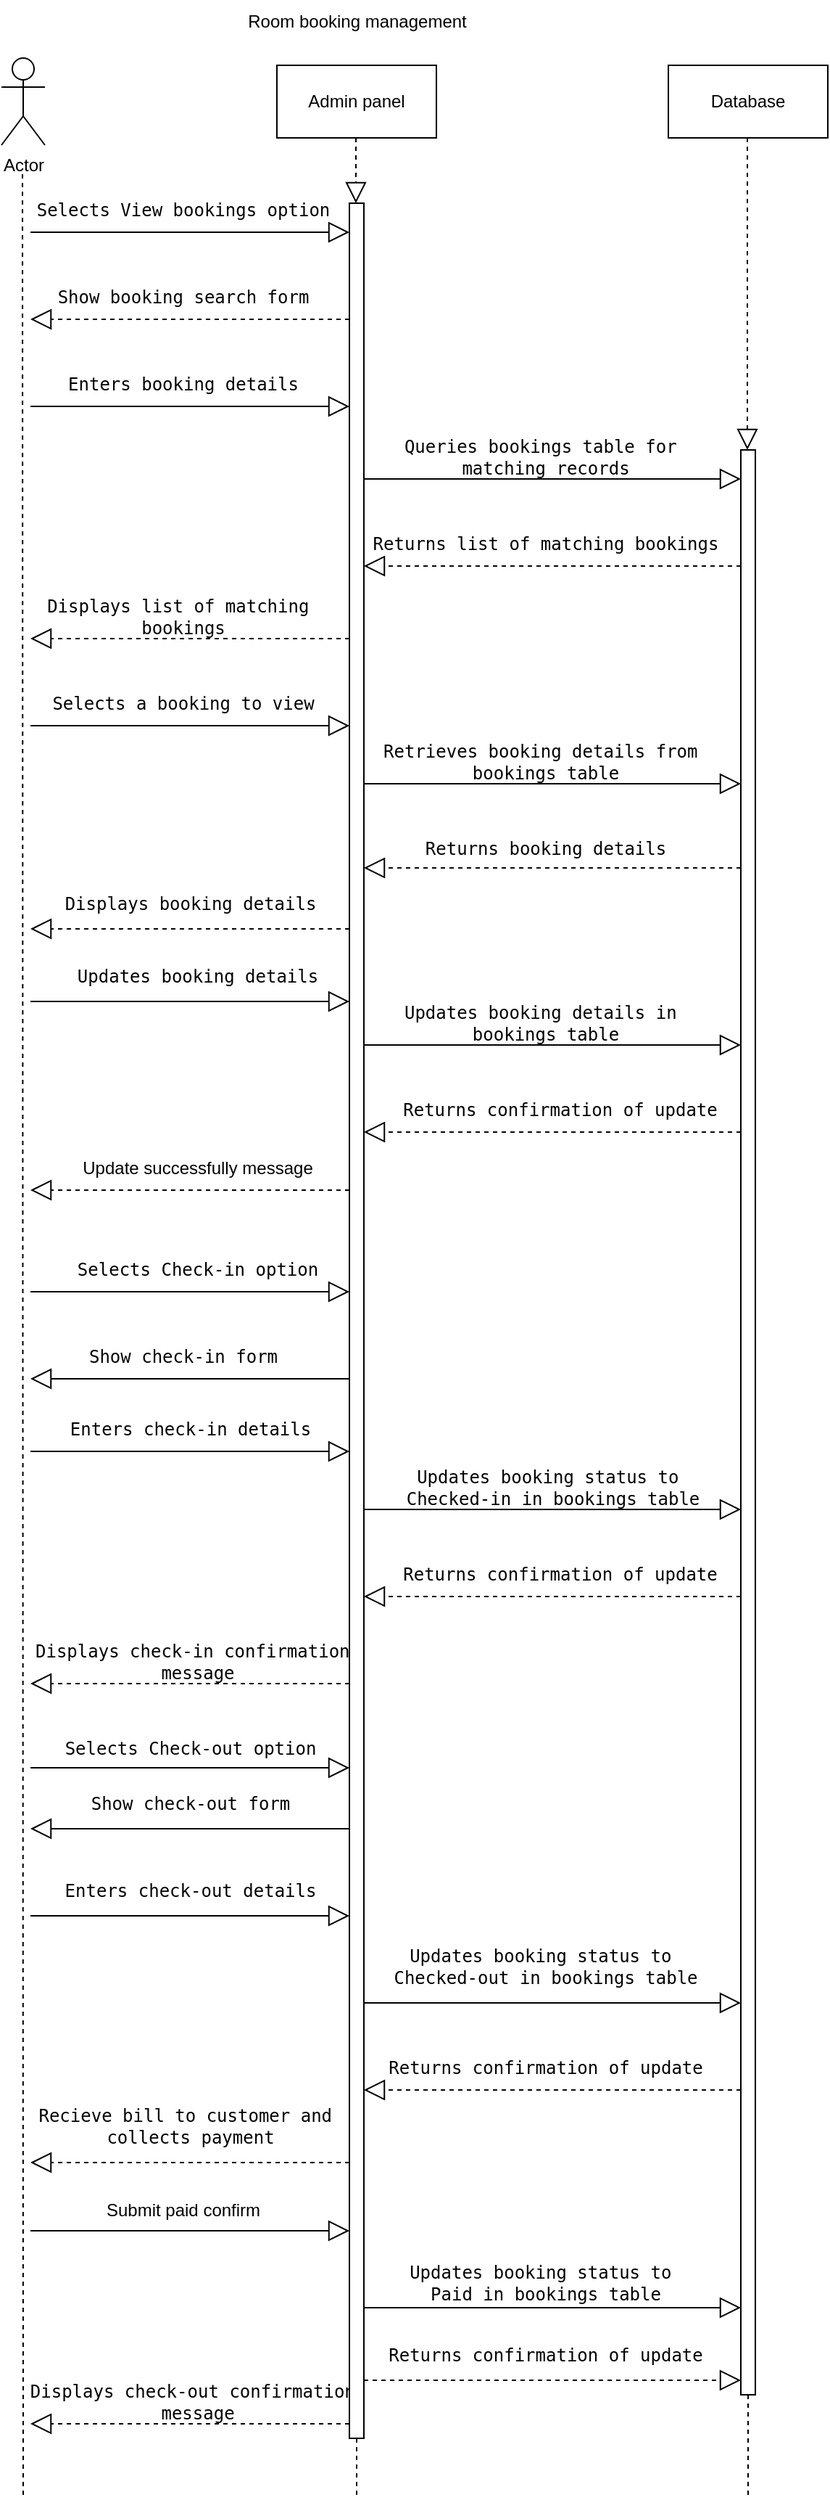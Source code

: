 <mxfile version="21.3.2" type="github">
  <diagram name="Page-1" id="1pHW5grbn4J9oQGV5NwZ">
    <mxGraphModel dx="954" dy="556" grid="1" gridSize="10" guides="1" tooltips="1" connect="1" arrows="1" fold="1" page="1" pageScale="1" pageWidth="1100" pageHeight="1700" math="0" shadow="0">
      <root>
        <mxCell id="0" />
        <mxCell id="1" parent="0" />
        <mxCell id="GPDhB53lDU0txRjYz8F6-1" value="Actor" style="shape=umlActor;verticalLabelPosition=bottom;verticalAlign=top;html=1;outlineConnect=0;" parent="1" vertex="1">
          <mxGeometry x="110" y="40" width="30" height="60" as="geometry" />
        </mxCell>
        <mxCell id="GPDhB53lDU0txRjYz8F6-2" value="Database" style="html=1;whiteSpace=wrap;" parent="1" vertex="1">
          <mxGeometry x="570" y="45" width="110" height="50" as="geometry" />
        </mxCell>
        <mxCell id="GPDhB53lDU0txRjYz8F6-3" value="Admin panel" style="html=1;whiteSpace=wrap;" parent="1" vertex="1">
          <mxGeometry x="300" y="45" width="110" height="50" as="geometry" />
        </mxCell>
        <mxCell id="GPDhB53lDU0txRjYz8F6-4" value="" style="endArrow=none;dashed=1;endFill=0;endSize=12;html=1;rounded=0;" parent="1" edge="1">
          <mxGeometry width="160" relative="1" as="geometry">
            <mxPoint x="124.5" y="120" as="sourcePoint" />
            <mxPoint x="125" y="1720" as="targetPoint" />
          </mxGeometry>
        </mxCell>
        <mxCell id="GPDhB53lDU0txRjYz8F6-5" value="" style="endArrow=none;dashed=1;endFill=0;endSize=12;html=1;rounded=0;" parent="1" source="GPDhB53lDU0txRjYz8F6-69" edge="1">
          <mxGeometry width="160" relative="1" as="geometry">
            <mxPoint x="354.5" y="95" as="sourcePoint" />
            <mxPoint x="355" y="1720" as="targetPoint" />
          </mxGeometry>
        </mxCell>
        <mxCell id="GPDhB53lDU0txRjYz8F6-6" value="" style="endArrow=none;dashed=1;endFill=0;endSize=12;html=1;rounded=0;" parent="1" source="GPDhB53lDU0txRjYz8F6-71" edge="1">
          <mxGeometry width="160" relative="1" as="geometry">
            <mxPoint x="624.5" y="95" as="sourcePoint" />
            <mxPoint x="625" y="1720" as="targetPoint" />
          </mxGeometry>
        </mxCell>
        <mxCell id="GPDhB53lDU0txRjYz8F6-7" value="&lt;pre&gt;&lt;code class=&quot;!whitespace-pre hljs language-sql&quot;&gt;Selects View bookings option&lt;/code&gt;&lt;/pre&gt;" style="text;html=1;align=center;verticalAlign=middle;resizable=0;points=[];autosize=1;strokeColor=none;fillColor=none;" parent="1" vertex="1">
          <mxGeometry x="125" y="120" width="220" height="50" as="geometry" />
        </mxCell>
        <mxCell id="GPDhB53lDU0txRjYz8F6-8" value="&lt;pre&gt;&lt;code class=&quot;!whitespace-pre hljs language-sql&quot;&gt;Show booking search form&lt;/code&gt;&lt;/pre&gt;" style="text;html=1;align=center;verticalAlign=middle;resizable=0;points=[];autosize=1;strokeColor=none;fillColor=none;" parent="1" vertex="1">
          <mxGeometry x="140" y="180" width="190" height="50" as="geometry" />
        </mxCell>
        <mxCell id="GPDhB53lDU0txRjYz8F6-9" value="&lt;pre&gt;&lt;code class=&quot;!whitespace-pre hljs language-sql&quot;&gt;Enters booking details&lt;/code&gt;&lt;/pre&gt;" style="text;html=1;align=center;verticalAlign=middle;resizable=0;points=[];autosize=1;strokeColor=none;fillColor=none;" parent="1" vertex="1">
          <mxGeometry x="145" y="240" width="180" height="50" as="geometry" />
        </mxCell>
        <mxCell id="GPDhB53lDU0txRjYz8F6-10" value="&lt;pre&gt;&lt;code class=&quot;!whitespace-pre hljs language-sql&quot;&gt;Queries bookings table &lt;span class=&quot;hljs-keyword&quot;&gt;for&lt;/span&gt; &lt;br&gt;matching records&lt;/code&gt;&lt;/pre&gt;" style="text;html=1;align=center;verticalAlign=middle;resizable=0;points=[];autosize=1;strokeColor=none;fillColor=none;" parent="1" vertex="1">
          <mxGeometry x="380" y="280" width="210" height="70" as="geometry" />
        </mxCell>
        <mxCell id="GPDhB53lDU0txRjYz8F6-11" value="&lt;pre&gt;&lt;code class=&quot;!whitespace-pre hljs language-sql&quot;&gt;Returns list &lt;span class=&quot;hljs-keyword&quot;&gt;of&lt;/span&gt; matching bookings&lt;/code&gt;&lt;/pre&gt;" style="text;html=1;align=center;verticalAlign=middle;resizable=0;points=[];autosize=1;strokeColor=none;fillColor=none;" parent="1" vertex="1">
          <mxGeometry x="360" y="350" width="250" height="50" as="geometry" />
        </mxCell>
        <mxCell id="GPDhB53lDU0txRjYz8F6-12" value="&lt;pre&gt;&lt;code class=&quot;!whitespace-pre hljs language-sql&quot;&gt;Displays list of matching &lt;br&gt;bookings&lt;/code&gt;&lt;/pre&gt;" style="text;html=1;align=center;verticalAlign=middle;resizable=0;points=[];autosize=1;strokeColor=none;fillColor=none;" parent="1" vertex="1">
          <mxGeometry x="130" y="390" width="210" height="70" as="geometry" />
        </mxCell>
        <mxCell id="GPDhB53lDU0txRjYz8F6-13" value="&lt;pre&gt;&lt;code class=&quot;!whitespace-pre hljs language-sql&quot;&gt;Selects a booking to &lt;span class=&quot;hljs-keyword&quot;&gt;view&lt;/span&gt;&lt;/code&gt;&lt;/pre&gt;" style="text;html=1;align=center;verticalAlign=middle;resizable=0;points=[];autosize=1;strokeColor=none;fillColor=none;" parent="1" vertex="1">
          <mxGeometry x="135" y="460" width="200" height="50" as="geometry" />
        </mxCell>
        <mxCell id="GPDhB53lDU0txRjYz8F6-14" value="&lt;pre&gt;&lt;code class=&quot;!whitespace-pre hljs language-sql&quot;&gt;Retrieves booking details from &lt;br&gt;bookings &lt;span class=&quot;hljs-keyword&quot;&gt;table&lt;/span&gt;&lt;/code&gt;&lt;/pre&gt;" style="text;html=1;align=center;verticalAlign=middle;resizable=0;points=[];autosize=1;strokeColor=none;fillColor=none;" parent="1" vertex="1">
          <mxGeometry x="365" y="490" width="240" height="70" as="geometry" />
        </mxCell>
        <mxCell id="GPDhB53lDU0txRjYz8F6-15" value="&lt;pre&gt;&lt;code class=&quot;!whitespace-pre hljs language-sql&quot;&gt;Returns booking details&lt;/code&gt;&lt;/pre&gt;" style="text;html=1;align=center;verticalAlign=middle;resizable=0;points=[];autosize=1;strokeColor=none;fillColor=none;" parent="1" vertex="1">
          <mxGeometry x="395" y="560" width="180" height="50" as="geometry" />
        </mxCell>
        <mxCell id="GPDhB53lDU0txRjYz8F6-16" value="&lt;pre&gt;&lt;code class=&quot;!whitespace-pre hljs language-sql&quot;&gt;Displays booking details&lt;/code&gt;&lt;/pre&gt;" style="text;html=1;align=center;verticalAlign=middle;resizable=0;points=[];autosize=1;strokeColor=none;fillColor=none;" parent="1" vertex="1">
          <mxGeometry x="145" y="598" width="190" height="50" as="geometry" />
        </mxCell>
        <mxCell id="GPDhB53lDU0txRjYz8F6-17" value="&lt;pre&gt;&lt;code class=&quot;!whitespace-pre hljs language-sql&quot;&gt;Updates booking details&lt;/code&gt;&lt;/pre&gt;" style="text;html=1;align=center;verticalAlign=middle;resizable=0;points=[];autosize=1;strokeColor=none;fillColor=none;" parent="1" vertex="1">
          <mxGeometry x="155" y="648" width="180" height="50" as="geometry" />
        </mxCell>
        <mxCell id="GPDhB53lDU0txRjYz8F6-18" value="&lt;pre&gt;&lt;code class=&quot;!whitespace-pre hljs language-sql&quot;&gt;Updates booking details in &lt;br&gt;bookings &lt;span class=&quot;hljs-keyword&quot;&gt;table&lt;/span&gt;&lt;/code&gt;&lt;/pre&gt;" style="text;html=1;align=center;verticalAlign=middle;resizable=0;points=[];autosize=1;strokeColor=none;fillColor=none;" parent="1" vertex="1">
          <mxGeometry x="380" y="670" width="210" height="70" as="geometry" />
        </mxCell>
        <mxCell id="GPDhB53lDU0txRjYz8F6-19" value="&lt;pre&gt;&lt;code class=&quot;!whitespace-pre hljs language-sql&quot;&gt;Returns confirmation &lt;span class=&quot;hljs-keyword&quot;&gt;of&lt;/span&gt; &lt;span class=&quot;hljs-keyword&quot;&gt;update&lt;/span&gt;&lt;/code&gt;&lt;/pre&gt;" style="text;html=1;align=center;verticalAlign=middle;resizable=0;points=[];autosize=1;strokeColor=none;fillColor=none;" parent="1" vertex="1">
          <mxGeometry x="380" y="740" width="230" height="50" as="geometry" />
        </mxCell>
        <mxCell id="GPDhB53lDU0txRjYz8F6-20" value="Update successfully message" style="text;html=1;align=center;verticalAlign=middle;resizable=0;points=[];autosize=1;strokeColor=none;fillColor=none;" parent="1" vertex="1">
          <mxGeometry x="150" y="790" width="190" height="30" as="geometry" />
        </mxCell>
        <mxCell id="GPDhB53lDU0txRjYz8F6-21" value="&lt;pre&gt;&lt;code class=&quot;!whitespace-pre hljs language-sql&quot;&gt;Selects Check-in option&lt;br&gt;&lt;/code&gt;&lt;/pre&gt;" style="text;html=1;align=center;verticalAlign=middle;resizable=0;points=[];autosize=1;strokeColor=none;fillColor=none;" parent="1" vertex="1">
          <mxGeometry x="155" y="850" width="180" height="50" as="geometry" />
        </mxCell>
        <mxCell id="GPDhB53lDU0txRjYz8F6-22" value="&lt;pre&gt;&lt;code class=&quot;!whitespace-pre hljs language-sql&quot;&gt;Show check&lt;span class=&quot;hljs-operator&quot;&gt;-&lt;/span&gt;&lt;span class=&quot;hljs-keyword&quot;&gt;in&lt;/span&gt; form&lt;/code&gt;&lt;/pre&gt;" style="text;html=1;align=center;verticalAlign=middle;resizable=0;points=[];autosize=1;strokeColor=none;fillColor=none;" parent="1" vertex="1">
          <mxGeometry x="160" y="910" width="150" height="50" as="geometry" />
        </mxCell>
        <mxCell id="GPDhB53lDU0txRjYz8F6-23" value="&lt;pre&gt;&lt;code class=&quot;!whitespace-pre hljs language-sql&quot;&gt;Enters check&lt;span class=&quot;hljs-operator&quot;&gt;-&lt;/span&gt;&lt;span class=&quot;hljs-keyword&quot;&gt;in&lt;/span&gt; details&lt;/code&gt;&lt;/pre&gt;" style="text;html=1;align=center;verticalAlign=middle;resizable=0;points=[];autosize=1;strokeColor=none;fillColor=none;" parent="1" vertex="1">
          <mxGeometry x="150" y="960" width="180" height="50" as="geometry" />
        </mxCell>
        <mxCell id="GPDhB53lDU0txRjYz8F6-24" value="&lt;pre&gt;&lt;code class=&quot;!whitespace-pre hljs language-sql&quot;&gt;Updates booking status to &lt;br&gt;Checked-in &lt;span class=&quot;hljs-keyword&quot;&gt;in&lt;/span&gt; bookings &lt;span class=&quot;hljs-keyword&quot;&gt;table&lt;/span&gt;&lt;/code&gt;&lt;/pre&gt;" style="text;html=1;align=center;verticalAlign=middle;resizable=0;points=[];autosize=1;strokeColor=none;fillColor=none;" parent="1" vertex="1">
          <mxGeometry x="380" y="990" width="220" height="70" as="geometry" />
        </mxCell>
        <mxCell id="GPDhB53lDU0txRjYz8F6-25" value="&lt;pre&gt;&lt;code class=&quot;!whitespace-pre hljs language-sql&quot;&gt;Returns confirmation &lt;span class=&quot;hljs-keyword&quot;&gt;of&lt;/span&gt; &lt;span class=&quot;hljs-keyword&quot;&gt;update&lt;/span&gt;&lt;/code&gt;&lt;/pre&gt;" style="text;html=1;align=center;verticalAlign=middle;resizable=0;points=[];autosize=1;strokeColor=none;fillColor=none;" parent="1" vertex="1">
          <mxGeometry x="380" y="1060" width="230" height="50" as="geometry" />
        </mxCell>
        <mxCell id="GPDhB53lDU0txRjYz8F6-26" value="&lt;pre&gt;&lt;code class=&quot;!whitespace-pre hljs language-sql&quot;&gt;Displays check&lt;span class=&quot;hljs-operator&quot;&gt;-&lt;/span&gt;&lt;span class=&quot;hljs-keyword&quot;&gt;in&lt;/span&gt; confirmation &lt;br&gt;message&lt;/code&gt;&lt;/pre&gt;" style="text;html=1;align=center;verticalAlign=middle;resizable=0;points=[];autosize=1;strokeColor=none;fillColor=none;" parent="1" vertex="1">
          <mxGeometry x="125" y="1110" width="240" height="70" as="geometry" />
        </mxCell>
        <mxCell id="GPDhB53lDU0txRjYz8F6-27" value="&lt;pre&gt;&lt;code class=&quot;!whitespace-pre hljs language-sql&quot;&gt;Selects Check-out option&lt;/code&gt;&lt;/pre&gt;" style="text;html=1;align=center;verticalAlign=middle;resizable=0;points=[];autosize=1;strokeColor=none;fillColor=none;" parent="1" vertex="1">
          <mxGeometry x="145" y="1180" width="190" height="50" as="geometry" />
        </mxCell>
        <mxCell id="GPDhB53lDU0txRjYz8F6-28" value="&lt;pre&gt;&lt;code class=&quot;!whitespace-pre hljs language-sql&quot;&gt;Show check&lt;span class=&quot;hljs-operator&quot;&gt;-&lt;/span&gt;&lt;span class=&quot;hljs-keyword&quot;&gt;out&lt;/span&gt; form&lt;/code&gt;&lt;/pre&gt;" style="text;html=1;align=center;verticalAlign=middle;resizable=0;points=[];autosize=1;strokeColor=none;fillColor=none;" parent="1" vertex="1">
          <mxGeometry x="160" y="1218" width="160" height="50" as="geometry" />
        </mxCell>
        <mxCell id="GPDhB53lDU0txRjYz8F6-29" value="&lt;pre&gt;&lt;code class=&quot;!whitespace-pre hljs language-sql&quot;&gt;Enters check&lt;span class=&quot;hljs-operator&quot;&gt;-&lt;/span&gt;&lt;span class=&quot;hljs-keyword&quot;&gt;out&lt;/span&gt; details&lt;/code&gt;&lt;/pre&gt;" style="text;html=1;align=center;verticalAlign=middle;resizable=0;points=[];autosize=1;strokeColor=none;fillColor=none;" parent="1" vertex="1">
          <mxGeometry x="145" y="1278" width="190" height="50" as="geometry" />
        </mxCell>
        <mxCell id="GPDhB53lDU0txRjYz8F6-30" value="&lt;pre&gt;&lt;code class=&quot;!whitespace-pre hljs language-sql&quot;&gt;Updates booking status to &lt;br&gt;Checked-out &lt;span class=&quot;hljs-keyword&quot;&gt;in&lt;/span&gt; bookings &lt;span class=&quot;hljs-keyword&quot;&gt;table&lt;/span&gt;&lt;/code&gt;&lt;/pre&gt;" style="text;html=1;align=center;verticalAlign=middle;resizable=0;points=[];autosize=1;strokeColor=none;fillColor=none;" parent="1" vertex="1">
          <mxGeometry x="370" y="1320" width="230" height="70" as="geometry" />
        </mxCell>
        <mxCell id="GPDhB53lDU0txRjYz8F6-31" value="&lt;pre&gt;&lt;code class=&quot;!whitespace-pre hljs language-sql&quot;&gt;Returns confirmation &lt;span class=&quot;hljs-keyword&quot;&gt;of&lt;/span&gt; &lt;span class=&quot;hljs-keyword&quot;&gt;update&lt;/span&gt;&lt;/code&gt;&lt;/pre&gt;" style="text;html=1;align=center;verticalAlign=middle;resizable=0;points=[];autosize=1;strokeColor=none;fillColor=none;" parent="1" vertex="1">
          <mxGeometry x="370" y="1400" width="230" height="50" as="geometry" />
        </mxCell>
        <mxCell id="GPDhB53lDU0txRjYz8F6-32" value="&lt;pre&gt;&lt;code class=&quot;!whitespace-pre hljs language-sql&quot;&gt;Recieve bill to customer &lt;span class=&quot;hljs-keyword&quot;&gt;and&lt;/span&gt; &lt;br&gt;collects payment&lt;/code&gt;&lt;/pre&gt;" style="text;html=1;align=center;verticalAlign=middle;resizable=0;points=[];autosize=1;strokeColor=none;fillColor=none;" parent="1" vertex="1">
          <mxGeometry x="125" y="1430" width="230" height="70" as="geometry" />
        </mxCell>
        <mxCell id="GPDhB53lDU0txRjYz8F6-33" value="Submit paid confirm" style="text;html=1;align=center;verticalAlign=middle;resizable=0;points=[];autosize=1;strokeColor=none;fillColor=none;" parent="1" vertex="1">
          <mxGeometry x="170" y="1508" width="130" height="30" as="geometry" />
        </mxCell>
        <mxCell id="GPDhB53lDU0txRjYz8F6-34" value="&lt;pre&gt;&lt;code class=&quot;!whitespace-pre hljs language-sql&quot;&gt;Updates booking status to &lt;br&gt;Paid &lt;span class=&quot;hljs-keyword&quot;&gt;in&lt;/span&gt; bookings &lt;span class=&quot;hljs-keyword&quot;&gt;table&lt;/span&gt;&lt;/code&gt;&lt;/pre&gt;" style="text;html=1;align=center;verticalAlign=middle;resizable=0;points=[];autosize=1;strokeColor=none;fillColor=none;" parent="1" vertex="1">
          <mxGeometry x="380" y="1538" width="210" height="70" as="geometry" />
        </mxCell>
        <mxCell id="GPDhB53lDU0txRjYz8F6-35" value="&lt;pre&gt;&lt;code class=&quot;!whitespace-pre hljs language-sql&quot;&gt;Returns confirmation &lt;span class=&quot;hljs-keyword&quot;&gt;of&lt;/span&gt; &lt;span class=&quot;hljs-keyword&quot;&gt;update&lt;/span&gt;&lt;/code&gt;&lt;/pre&gt;" style="text;html=1;align=center;verticalAlign=middle;resizable=0;points=[];autosize=1;strokeColor=none;fillColor=none;" parent="1" vertex="1">
          <mxGeometry x="370" y="1598" width="230" height="50" as="geometry" />
        </mxCell>
        <mxCell id="GPDhB53lDU0txRjYz8F6-36" value="&lt;pre&gt;&lt;code class=&quot;!whitespace-pre hljs language-sql&quot;&gt;Displays check&lt;span class=&quot;hljs-operator&quot;&gt;-&lt;/span&gt;&lt;span class=&quot;hljs-keyword&quot;&gt;out&lt;/span&gt; confirmation &lt;br&gt;message&lt;/code&gt;&lt;/pre&gt;" style="text;html=1;align=center;verticalAlign=middle;resizable=0;points=[];autosize=1;strokeColor=none;fillColor=none;" parent="1" vertex="1">
          <mxGeometry x="120" y="1620" width="250" height="70" as="geometry" />
        </mxCell>
        <mxCell id="GPDhB53lDU0txRjYz8F6-37" value="" style="endArrow=block;endFill=0;endSize=12;html=1;rounded=0;" parent="1" edge="1">
          <mxGeometry width="160" relative="1" as="geometry">
            <mxPoint x="130" y="160" as="sourcePoint" />
            <mxPoint x="350" y="160" as="targetPoint" />
          </mxGeometry>
        </mxCell>
        <mxCell id="GPDhB53lDU0txRjYz8F6-39" value="" style="endArrow=block;endFill=0;endSize=12;html=1;rounded=0;" parent="1" edge="1">
          <mxGeometry width="160" relative="1" as="geometry">
            <mxPoint x="130" y="280" as="sourcePoint" />
            <mxPoint x="350" y="280" as="targetPoint" />
          </mxGeometry>
        </mxCell>
        <mxCell id="GPDhB53lDU0txRjYz8F6-40" value="" style="endArrow=block;endFill=0;endSize=12;html=1;rounded=0;dashed=1;" parent="1" edge="1">
          <mxGeometry width="160" relative="1" as="geometry">
            <mxPoint x="350" y="220" as="sourcePoint" />
            <mxPoint x="130" y="220" as="targetPoint" />
          </mxGeometry>
        </mxCell>
        <mxCell id="GPDhB53lDU0txRjYz8F6-41" value="" style="endArrow=block;endFill=0;endSize=12;html=1;rounded=0;dashed=1;" parent="1" edge="1">
          <mxGeometry width="160" relative="1" as="geometry">
            <mxPoint x="350" y="440" as="sourcePoint" />
            <mxPoint x="130" y="440" as="targetPoint" />
          </mxGeometry>
        </mxCell>
        <mxCell id="GPDhB53lDU0txRjYz8F6-42" value="" style="endArrow=block;endFill=0;endSize=12;html=1;rounded=0;" parent="1" edge="1">
          <mxGeometry width="160" relative="1" as="geometry">
            <mxPoint x="130" y="500" as="sourcePoint" />
            <mxPoint x="350" y="500" as="targetPoint" />
          </mxGeometry>
        </mxCell>
        <mxCell id="GPDhB53lDU0txRjYz8F6-43" value="" style="endArrow=block;endFill=0;endSize=12;html=1;rounded=0;dashed=1;" parent="1" edge="1">
          <mxGeometry width="160" relative="1" as="geometry">
            <mxPoint x="350" y="640" as="sourcePoint" />
            <mxPoint x="130" y="640" as="targetPoint" />
          </mxGeometry>
        </mxCell>
        <mxCell id="GPDhB53lDU0txRjYz8F6-44" value="" style="endArrow=block;endFill=0;endSize=12;html=1;rounded=0;" parent="1" edge="1">
          <mxGeometry width="160" relative="1" as="geometry">
            <mxPoint x="130" y="690" as="sourcePoint" />
            <mxPoint x="350" y="690" as="targetPoint" />
          </mxGeometry>
        </mxCell>
        <mxCell id="GPDhB53lDU0txRjYz8F6-45" value="" style="endArrow=block;endFill=0;endSize=12;html=1;rounded=0;dashed=1;" parent="1" edge="1">
          <mxGeometry width="160" relative="1" as="geometry">
            <mxPoint x="350" y="820" as="sourcePoint" />
            <mxPoint x="130" y="820" as="targetPoint" />
          </mxGeometry>
        </mxCell>
        <mxCell id="GPDhB53lDU0txRjYz8F6-46" value="" style="endArrow=block;endFill=0;endSize=12;html=1;rounded=0;" parent="1" edge="1">
          <mxGeometry width="160" relative="1" as="geometry">
            <mxPoint x="130" y="890" as="sourcePoint" />
            <mxPoint x="350" y="890" as="targetPoint" />
          </mxGeometry>
        </mxCell>
        <mxCell id="GPDhB53lDU0txRjYz8F6-47" value="" style="endArrow=block;endFill=0;endSize=12;html=1;rounded=0;" parent="1" edge="1">
          <mxGeometry width="160" relative="1" as="geometry">
            <mxPoint x="350" y="950" as="sourcePoint" />
            <mxPoint x="130" y="950" as="targetPoint" />
          </mxGeometry>
        </mxCell>
        <mxCell id="GPDhB53lDU0txRjYz8F6-48" value="" style="endArrow=block;endFill=0;endSize=12;html=1;rounded=0;" parent="1" edge="1">
          <mxGeometry width="160" relative="1" as="geometry">
            <mxPoint x="130" y="1000" as="sourcePoint" />
            <mxPoint x="350" y="1000" as="targetPoint" />
          </mxGeometry>
        </mxCell>
        <mxCell id="GPDhB53lDU0txRjYz8F6-49" value="" style="endArrow=block;endFill=0;endSize=12;html=1;rounded=0;dashed=1;" parent="1" edge="1">
          <mxGeometry width="160" relative="1" as="geometry">
            <mxPoint x="350" y="1160" as="sourcePoint" />
            <mxPoint x="130" y="1160" as="targetPoint" />
          </mxGeometry>
        </mxCell>
        <mxCell id="GPDhB53lDU0txRjYz8F6-50" value="" style="endArrow=block;endFill=0;endSize=12;html=1;rounded=0;" parent="1" edge="1">
          <mxGeometry width="160" relative="1" as="geometry">
            <mxPoint x="130" y="1218" as="sourcePoint" />
            <mxPoint x="350" y="1218" as="targetPoint" />
          </mxGeometry>
        </mxCell>
        <mxCell id="GPDhB53lDU0txRjYz8F6-51" value="" style="endArrow=block;endFill=0;endSize=12;html=1;rounded=0;" parent="1" edge="1">
          <mxGeometry width="160" relative="1" as="geometry">
            <mxPoint x="350" y="1260" as="sourcePoint" />
            <mxPoint x="130" y="1260" as="targetPoint" />
          </mxGeometry>
        </mxCell>
        <mxCell id="GPDhB53lDU0txRjYz8F6-52" value="" style="endArrow=block;endFill=0;endSize=12;html=1;rounded=0;" parent="1" edge="1">
          <mxGeometry width="160" relative="1" as="geometry">
            <mxPoint x="130" y="1320" as="sourcePoint" />
            <mxPoint x="350" y="1320" as="targetPoint" />
          </mxGeometry>
        </mxCell>
        <mxCell id="GPDhB53lDU0txRjYz8F6-54" value="" style="endArrow=block;endFill=0;endSize=12;html=1;rounded=0;dashed=1;" parent="1" edge="1">
          <mxGeometry width="160" relative="1" as="geometry">
            <mxPoint x="350" y="1490" as="sourcePoint" />
            <mxPoint x="130" y="1490" as="targetPoint" />
          </mxGeometry>
        </mxCell>
        <mxCell id="GPDhB53lDU0txRjYz8F6-55" value="" style="endArrow=block;endFill=0;endSize=12;html=1;rounded=0;" parent="1" edge="1">
          <mxGeometry width="160" relative="1" as="geometry">
            <mxPoint x="130" y="1537" as="sourcePoint" />
            <mxPoint x="350" y="1537" as="targetPoint" />
          </mxGeometry>
        </mxCell>
        <mxCell id="GPDhB53lDU0txRjYz8F6-56" value="" style="endArrow=block;endFill=0;endSize=12;html=1;rounded=0;dashed=1;" parent="1" edge="1">
          <mxGeometry width="160" relative="1" as="geometry">
            <mxPoint x="350" y="1670" as="sourcePoint" />
            <mxPoint x="130" y="1670" as="targetPoint" />
          </mxGeometry>
        </mxCell>
        <mxCell id="GPDhB53lDU0txRjYz8F6-57" value="" style="endArrow=block;endFill=0;endSize=12;html=1;rounded=0;dashed=1;" parent="1" edge="1">
          <mxGeometry width="160" relative="1" as="geometry">
            <mxPoint x="620" y="1100" as="sourcePoint" />
            <mxPoint x="360" y="1100" as="targetPoint" />
          </mxGeometry>
        </mxCell>
        <mxCell id="GPDhB53lDU0txRjYz8F6-58" value="" style="endArrow=block;endFill=0;endSize=12;html=1;rounded=0;" parent="1" edge="1">
          <mxGeometry width="160" relative="1" as="geometry">
            <mxPoint x="360" y="1590" as="sourcePoint" />
            <mxPoint x="620" y="1590" as="targetPoint" />
          </mxGeometry>
        </mxCell>
        <mxCell id="GPDhB53lDU0txRjYz8F6-59" value="" style="endArrow=block;endFill=0;endSize=12;html=1;rounded=0;dashed=1;" parent="1" edge="1">
          <mxGeometry width="160" relative="1" as="geometry">
            <mxPoint x="360" y="1640" as="sourcePoint" />
            <mxPoint x="620" y="1640" as="targetPoint" />
          </mxGeometry>
        </mxCell>
        <mxCell id="GPDhB53lDU0txRjYz8F6-60" value="" style="endArrow=block;endFill=0;endSize=12;html=1;rounded=0;dashed=1;" parent="1" edge="1">
          <mxGeometry width="160" relative="1" as="geometry">
            <mxPoint x="620" y="1440" as="sourcePoint" />
            <mxPoint x="360" y="1440" as="targetPoint" />
          </mxGeometry>
        </mxCell>
        <mxCell id="GPDhB53lDU0txRjYz8F6-61" value="" style="endArrow=block;endFill=0;endSize=12;html=1;rounded=0;" parent="1" edge="1">
          <mxGeometry width="160" relative="1" as="geometry">
            <mxPoint x="360" y="1380" as="sourcePoint" />
            <mxPoint x="620" y="1380" as="targetPoint" />
          </mxGeometry>
        </mxCell>
        <mxCell id="GPDhB53lDU0txRjYz8F6-62" value="" style="endArrow=block;endFill=0;endSize=12;html=1;rounded=0;" parent="1" edge="1">
          <mxGeometry width="160" relative="1" as="geometry">
            <mxPoint x="360" y="1040" as="sourcePoint" />
            <mxPoint x="620" y="1040" as="targetPoint" />
          </mxGeometry>
        </mxCell>
        <mxCell id="GPDhB53lDU0txRjYz8F6-63" value="" style="endArrow=block;endFill=0;endSize=12;html=1;rounded=0;dashed=1;" parent="1" edge="1">
          <mxGeometry width="160" relative="1" as="geometry">
            <mxPoint x="620" y="780" as="sourcePoint" />
            <mxPoint x="360" y="780" as="targetPoint" />
          </mxGeometry>
        </mxCell>
        <mxCell id="GPDhB53lDU0txRjYz8F6-64" value="" style="endArrow=block;endFill=0;endSize=12;html=1;rounded=0;" parent="1" edge="1">
          <mxGeometry width="160" relative="1" as="geometry">
            <mxPoint x="360" y="720" as="sourcePoint" />
            <mxPoint x="620" y="720" as="targetPoint" />
          </mxGeometry>
        </mxCell>
        <mxCell id="GPDhB53lDU0txRjYz8F6-65" value="" style="endArrow=block;endFill=0;endSize=12;html=1;rounded=0;dashed=1;" parent="1" edge="1">
          <mxGeometry width="160" relative="1" as="geometry">
            <mxPoint x="620" y="598" as="sourcePoint" />
            <mxPoint x="360" y="598" as="targetPoint" />
          </mxGeometry>
        </mxCell>
        <mxCell id="GPDhB53lDU0txRjYz8F6-66" value="" style="endArrow=block;endFill=0;endSize=12;html=1;rounded=0;" parent="1" edge="1">
          <mxGeometry width="160" relative="1" as="geometry">
            <mxPoint x="360" y="540" as="sourcePoint" />
            <mxPoint x="620" y="540" as="targetPoint" />
          </mxGeometry>
        </mxCell>
        <mxCell id="GPDhB53lDU0txRjYz8F6-67" value="" style="endArrow=block;endFill=0;endSize=12;html=1;rounded=0;dashed=1;" parent="1" edge="1">
          <mxGeometry width="160" relative="1" as="geometry">
            <mxPoint x="620" y="390" as="sourcePoint" />
            <mxPoint x="360" y="390" as="targetPoint" />
          </mxGeometry>
        </mxCell>
        <mxCell id="GPDhB53lDU0txRjYz8F6-68" value="" style="endArrow=block;endFill=0;endSize=12;html=1;rounded=0;" parent="1" edge="1">
          <mxGeometry width="160" relative="1" as="geometry">
            <mxPoint x="360" y="330" as="sourcePoint" />
            <mxPoint x="620" y="330" as="targetPoint" />
          </mxGeometry>
        </mxCell>
        <mxCell id="GPDhB53lDU0txRjYz8F6-70" value="" style="endArrow=block;dashed=1;endFill=0;endSize=12;html=1;rounded=0;" parent="1" target="GPDhB53lDU0txRjYz8F6-69" edge="1">
          <mxGeometry width="160" relative="1" as="geometry">
            <mxPoint x="354.5" y="95" as="sourcePoint" />
            <mxPoint x="355" y="1720" as="targetPoint" />
          </mxGeometry>
        </mxCell>
        <mxCell id="GPDhB53lDU0txRjYz8F6-69" value="" style="html=1;points=[];perimeter=orthogonalPerimeter;outlineConnect=0;targetShapes=umlLifeline;portConstraint=eastwest;newEdgeStyle={&quot;edgeStyle&quot;:&quot;elbowEdgeStyle&quot;,&quot;elbow&quot;:&quot;vertical&quot;,&quot;curved&quot;:0,&quot;rounded&quot;:0};" parent="1" vertex="1">
          <mxGeometry x="350" y="140" width="10" height="1540" as="geometry" />
        </mxCell>
        <mxCell id="GPDhB53lDU0txRjYz8F6-72" value="" style="endArrow=block;dashed=1;endFill=0;endSize=12;html=1;rounded=0;" parent="1" target="GPDhB53lDU0txRjYz8F6-71" edge="1">
          <mxGeometry width="160" relative="1" as="geometry">
            <mxPoint x="624.5" y="95" as="sourcePoint" />
            <mxPoint x="625" y="1720" as="targetPoint" />
          </mxGeometry>
        </mxCell>
        <mxCell id="GPDhB53lDU0txRjYz8F6-71" value="" style="html=1;points=[];perimeter=orthogonalPerimeter;outlineConnect=0;targetShapes=umlLifeline;portConstraint=eastwest;newEdgeStyle={&quot;edgeStyle&quot;:&quot;elbowEdgeStyle&quot;,&quot;elbow&quot;:&quot;vertical&quot;,&quot;curved&quot;:0,&quot;rounded&quot;:0};" parent="1" vertex="1">
          <mxGeometry x="620" y="310" width="10" height="1340" as="geometry" />
        </mxCell>
        <mxCell id="B_0pui-IGFLWrcuSk8Ia-1" value="Room booking management" style="text;html=1;align=center;verticalAlign=middle;resizable=0;points=[];autosize=1;strokeColor=none;fillColor=none;" vertex="1" parent="1">
          <mxGeometry x="265" width="180" height="30" as="geometry" />
        </mxCell>
      </root>
    </mxGraphModel>
  </diagram>
</mxfile>
